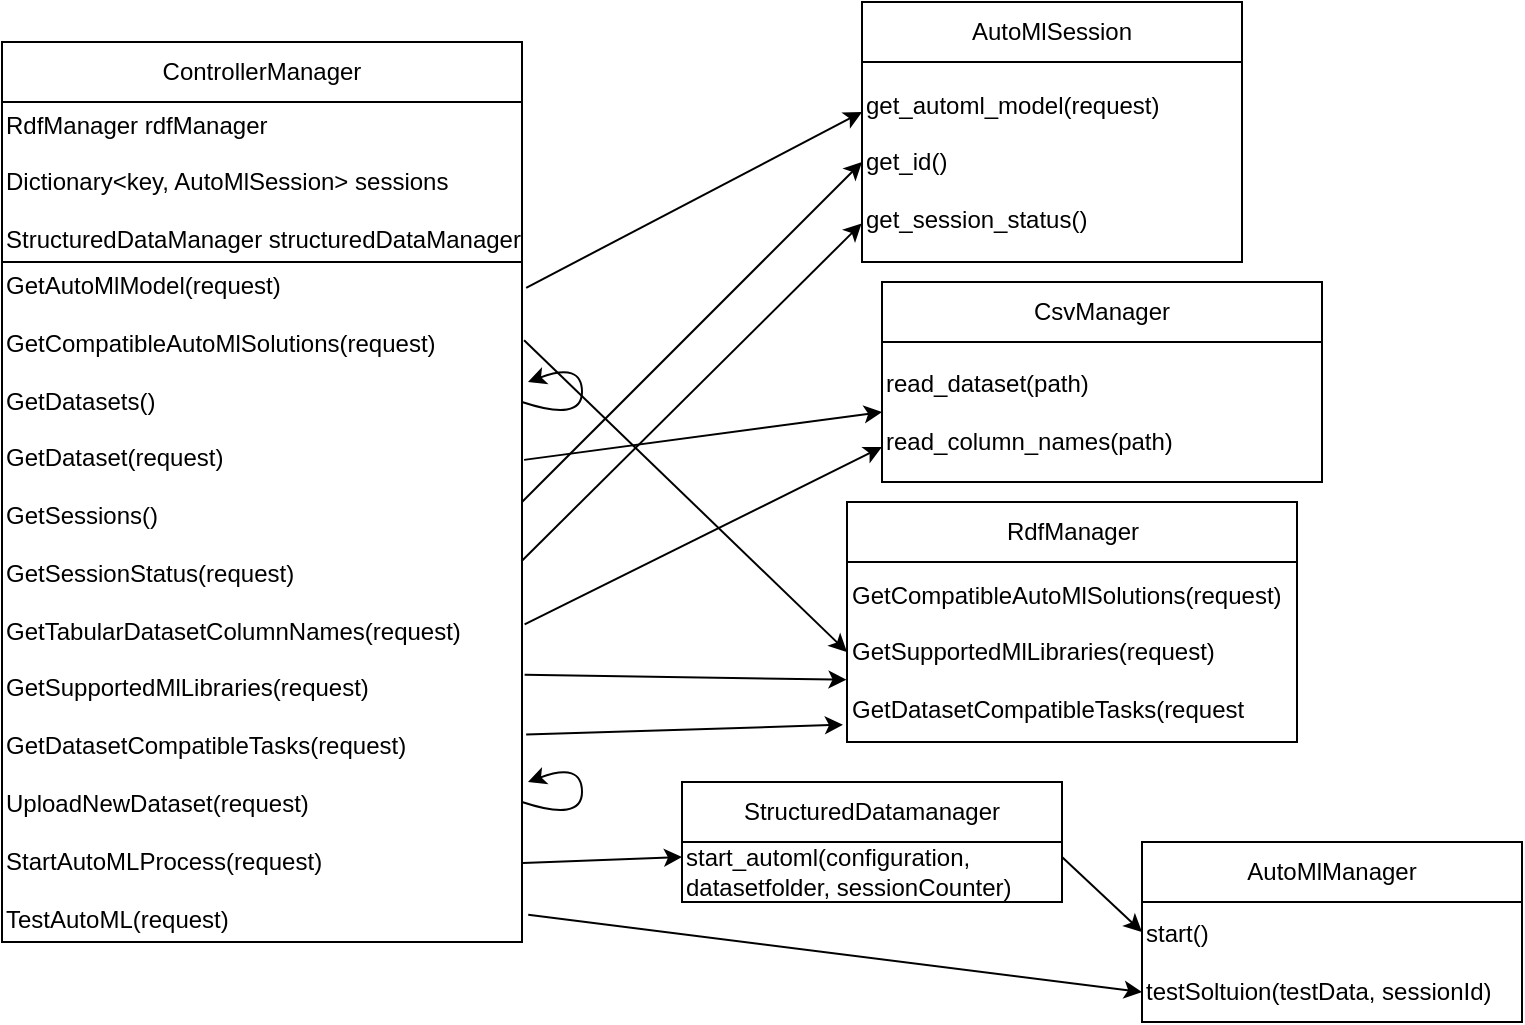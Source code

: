 <mxfile version="16.5.1" type="device"><diagram id="wWFQX_bNkbrxkvPe1HKw" name="Page-1"><mxGraphModel dx="1496" dy="1124" grid="1" gridSize="10" guides="1" tooltips="1" connect="1" arrows="1" fold="1" page="1" pageScale="1" pageWidth="850" pageHeight="1100" background="#FFFFFF" math="0" shadow="0"><root><mxCell id="0"/><mxCell id="1" parent="0"/><mxCell id="NFQD_9oex5ty5meRidUN-1" value="ControllerManager" style="rounded=0;whiteSpace=wrap;html=1;" parent="1" vertex="1"><mxGeometry x="30" y="150" width="260" height="30" as="geometry"/></mxCell><mxCell id="NFQD_9oex5ty5meRidUN-2" value="&lt;div align=&quot;left&quot;&gt;GetAutoMlModel(request)&lt;/div&gt;&lt;div align=&quot;left&quot;&gt;&lt;br&gt;&lt;/div&gt;&lt;div align=&quot;left&quot;&gt;GetCompatibleAutoMlSolutions(request)&lt;/div&gt;&lt;div align=&quot;left&quot;&gt;&lt;br&gt;&lt;/div&gt;&lt;div align=&quot;left&quot;&gt;GetDatasets()&lt;/div&gt;&lt;div align=&quot;left&quot;&gt;&lt;br&gt;&lt;/div&gt;&lt;div align=&quot;left&quot;&gt;GetDataset(request)&lt;/div&gt;&lt;div align=&quot;left&quot;&gt;&lt;br&gt;&lt;/div&gt;&lt;div align=&quot;left&quot;&gt;GetSessions()&lt;/div&gt;&lt;div align=&quot;left&quot;&gt;&lt;br&gt;&lt;/div&gt;&lt;div align=&quot;left&quot;&gt;GetSessionStatus(request)&lt;/div&gt;&lt;div align=&quot;left&quot;&gt;&lt;br&gt;&lt;/div&gt;&lt;div align=&quot;left&quot;&gt;GetTabularDatasetColumnNames(request)&lt;/div&gt;&lt;div align=&quot;left&quot;&gt;&lt;br&gt;&lt;/div&gt;&lt;div align=&quot;left&quot;&gt;GetSupportedMlLibraries(request)&lt;/div&gt;&lt;div align=&quot;left&quot;&gt;&lt;br&gt;&lt;/div&gt;&lt;div align=&quot;left&quot;&gt;GetDatasetCompatibleTasks(request)&lt;/div&gt;&lt;div align=&quot;left&quot;&gt;&lt;br&gt;&lt;/div&gt;&lt;div align=&quot;left&quot;&gt;UploadNewDataset(request)&lt;/div&gt;&lt;div align=&quot;left&quot;&gt;&lt;br&gt;&lt;/div&gt;&lt;div align=&quot;left&quot;&gt;StartAutoMLProcess(request)&lt;/div&gt;&lt;div align=&quot;left&quot;&gt;&lt;br&gt;&lt;/div&gt;&lt;div align=&quot;left&quot;&gt;TestAutoML(request)&lt;/div&gt;" style="rounded=0;whiteSpace=wrap;html=1;align=left;" parent="1" vertex="1"><mxGeometry x="30" y="260" width="260" height="340" as="geometry"/></mxCell><mxCell id="NFQD_9oex5ty5meRidUN-3" value="CsvManager" style="rounded=0;whiteSpace=wrap;html=1;" parent="1" vertex="1"><mxGeometry x="470" y="270" width="220" height="30" as="geometry"/></mxCell><mxCell id="NFQD_9oex5ty5meRidUN-4" value="&lt;div&gt;read_dataset(path)&lt;/div&gt;&lt;div&gt;&lt;br&gt;&lt;/div&gt;&lt;div&gt;read_column_names(path)&lt;br&gt;&lt;/div&gt;" style="rounded=0;whiteSpace=wrap;html=1;align=left;" parent="1" vertex="1"><mxGeometry x="470" y="300" width="220" height="70" as="geometry"/></mxCell><mxCell id="NFQD_9oex5ty5meRidUN-5" value="RdfManager" style="rounded=0;whiteSpace=wrap;html=1;" parent="1" vertex="1"><mxGeometry x="452.5" y="380" width="225" height="30" as="geometry"/></mxCell><mxCell id="NFQD_9oex5ty5meRidUN-6" value="&lt;div&gt;GetCompatibleAutoMlSolutions(request)&lt;/div&gt;&lt;div&gt;&lt;br&gt;&lt;/div&gt;&lt;div&gt;GetSupportedMlLibraries(request)&lt;/div&gt;&lt;div&gt;&lt;br&gt;&lt;/div&gt;&lt;div&gt;GetDatasetCompatibleTasks(request&lt;br&gt;&lt;/div&gt;" style="rounded=0;whiteSpace=wrap;html=1;align=left;" parent="1" vertex="1"><mxGeometry x="452.5" y="410" width="225" height="90" as="geometry"/></mxCell><mxCell id="NFQD_9oex5ty5meRidUN-7" value="StructuredDatamanager" style="rounded=0;whiteSpace=wrap;html=1;" parent="1" vertex="1"><mxGeometry x="370" y="520" width="190" height="30" as="geometry"/></mxCell><mxCell id="NFQD_9oex5ty5meRidUN-8" value="start_automl(configuration,&amp;nbsp;&amp;nbsp;&amp;nbsp; datasetfolder, sessionCounter)" style="rounded=0;whiteSpace=wrap;html=1;align=left;" parent="1" vertex="1"><mxGeometry x="370" y="550" width="190" height="30" as="geometry"/></mxCell><mxCell id="NFQD_9oex5ty5meRidUN-9" value="AutoMlManager" style="rounded=0;whiteSpace=wrap;html=1;" parent="1" vertex="1"><mxGeometry x="600" y="550" width="190" height="30" as="geometry"/></mxCell><mxCell id="NFQD_9oex5ty5meRidUN-10" value="&lt;div&gt;start()&lt;/div&gt;&lt;div&gt;&lt;br&gt;&lt;/div&gt;&lt;div&gt;testSoltuion(testData, sessionId)&lt;br&gt;&lt;/div&gt;" style="rounded=0;whiteSpace=wrap;html=1;align=left;" parent="1" vertex="1"><mxGeometry x="600" y="580" width="190" height="60" as="geometry"/></mxCell><mxCell id="NFQD_9oex5ty5meRidUN-11" value="AutoMlSession" style="rounded=0;whiteSpace=wrap;html=1;" parent="1" vertex="1"><mxGeometry x="460" y="130" width="190" height="30" as="geometry"/></mxCell><mxCell id="NFQD_9oex5ty5meRidUN-12" value="&lt;div&gt;get_automl_model(request)&lt;/div&gt;&lt;div&gt;&lt;br&gt;&lt;/div&gt;&lt;div&gt;get_id()&lt;/div&gt;&lt;div&gt;&lt;br&gt;&lt;/div&gt;&lt;div&gt;get_session_status()&lt;/div&gt;" style="rounded=0;whiteSpace=wrap;html=1;align=left;" parent="1" vertex="1"><mxGeometry x="460" y="160" width="190" height="100" as="geometry"/></mxCell><mxCell id="NFQD_9oex5ty5meRidUN-13" value="&lt;div align=&quot;left&quot;&gt;RdfManager rdfManager&lt;/div&gt;&lt;div align=&quot;left&quot;&gt;&lt;br&gt;&lt;/div&gt;&lt;div align=&quot;left&quot;&gt;Dictionary&amp;lt;key, AutoMlSession&amp;gt; sessions&lt;/div&gt;&lt;div align=&quot;left&quot;&gt;&lt;br&gt;&lt;/div&gt;&lt;div align=&quot;left&quot;&gt;StructuredDataManager structuredDataManager&lt;br&gt;&lt;/div&gt;" style="rounded=0;whiteSpace=wrap;html=1;align=left;" parent="1" vertex="1"><mxGeometry x="30" y="180" width="260" height="80" as="geometry"/></mxCell><mxCell id="NFQD_9oex5ty5meRidUN-14" value="" style="endArrow=classic;html=1;rounded=0;exitX=1.008;exitY=0.038;exitDx=0;exitDy=0;exitPerimeter=0;entryX=0;entryY=0.25;entryDx=0;entryDy=0;" parent="1" source="NFQD_9oex5ty5meRidUN-2" target="NFQD_9oex5ty5meRidUN-12" edge="1"><mxGeometry width="50" height="50" relative="1" as="geometry"><mxPoint x="400" y="600" as="sourcePoint"/><mxPoint x="450" y="550" as="targetPoint"/></mxGeometry></mxCell><mxCell id="NFQD_9oex5ty5meRidUN-16" value="" style="endArrow=classic;html=1;rounded=0;exitX=1.004;exitY=0.115;exitDx=0;exitDy=0;exitPerimeter=0;entryX=0;entryY=0.5;entryDx=0;entryDy=0;" parent="1" source="NFQD_9oex5ty5meRidUN-2" target="NFQD_9oex5ty5meRidUN-6" edge="1"><mxGeometry width="50" height="50" relative="1" as="geometry"><mxPoint x="340.0" y="377.92" as="sourcePoint"/><mxPoint x="457.92" y="250" as="targetPoint"/></mxGeometry></mxCell><mxCell id="NFQD_9oex5ty5meRidUN-18" style="edgeStyle=orthogonalEdgeStyle;rounded=0;orthogonalLoop=1;jettySize=auto;html=1;exitX=0.5;exitY=1;exitDx=0;exitDy=0;" parent="1" source="NFQD_9oex5ty5meRidUN-4" target="NFQD_9oex5ty5meRidUN-4" edge="1"><mxGeometry relative="1" as="geometry"/></mxCell><mxCell id="NFQD_9oex5ty5meRidUN-19" value="" style="endArrow=classic;html=1;rounded=0;exitX=1.004;exitY=0.291;exitDx=0;exitDy=0;exitPerimeter=0;entryX=0;entryY=0.5;entryDx=0;entryDy=0;" parent="1" source="NFQD_9oex5ty5meRidUN-2" target="NFQD_9oex5ty5meRidUN-4" edge="1"><mxGeometry width="50" height="50" relative="1" as="geometry"><mxPoint x="340.0" y="504.1" as="sourcePoint"/><mxPoint x="473.96" y="440" as="targetPoint"/></mxGeometry></mxCell><mxCell id="NFQD_9oex5ty5meRidUN-22" value="" style="endArrow=classic;html=1;rounded=0;exitX=1.008;exitY=0.038;exitDx=0;exitDy=0;exitPerimeter=0;entryX=0;entryY=0.5;entryDx=0;entryDy=0;" parent="1" target="NFQD_9oex5ty5meRidUN-12" edge="1"><mxGeometry width="50" height="50" relative="1" as="geometry"><mxPoint x="290.0" y="380.0" as="sourcePoint"/><mxPoint x="453" y="380" as="targetPoint"/></mxGeometry></mxCell><mxCell id="NFQD_9oex5ty5meRidUN-23" value="" style="endArrow=classic;html=1;rounded=0;exitX=0.999;exitY=0.44;exitDx=0;exitDy=0;exitPerimeter=0;entryX=-0.001;entryY=0.807;entryDx=0;entryDy=0;entryPerimeter=0;" parent="1" source="NFQD_9oex5ty5meRidUN-2" target="NFQD_9oex5ty5meRidUN-12" edge="1"><mxGeometry width="50" height="50" relative="1" as="geometry"><mxPoint x="292" y="410" as="sourcePoint"/><mxPoint x="430" y="410" as="targetPoint"/></mxGeometry></mxCell><mxCell id="NFQD_9oex5ty5meRidUN-24" value="" style="endArrow=classic;html=1;rounded=0;exitX=1.005;exitY=0.533;exitDx=0;exitDy=0;exitPerimeter=0;entryX=0;entryY=0.75;entryDx=0;entryDy=0;" parent="1" source="NFQD_9oex5ty5meRidUN-2" target="NFQD_9oex5ty5meRidUN-4" edge="1"><mxGeometry width="50" height="50" relative="1" as="geometry"><mxPoint x="310.0" y="454.1" as="sourcePoint"/><mxPoint x="436.46" y="290" as="targetPoint"/></mxGeometry></mxCell><mxCell id="NFQD_9oex5ty5meRidUN-25" value="" style="endArrow=classic;html=1;rounded=0;exitX=1.005;exitY=0.607;exitDx=0;exitDy=0;exitPerimeter=0;entryX=-0.001;entryY=0.654;entryDx=0;entryDy=0;entryPerimeter=0;" parent="1" source="NFQD_9oex5ty5meRidUN-2" target="NFQD_9oex5ty5meRidUN-6" edge="1"><mxGeometry width="50" height="50" relative="1" as="geometry"><mxPoint x="361.0" y="514.36" as="sourcePoint"/><mxPoint x="489.7" y="345.64" as="targetPoint"/></mxGeometry></mxCell><mxCell id="NFQD_9oex5ty5meRidUN-26" value="" style="endArrow=classic;html=1;rounded=0;exitX=1.008;exitY=0.695;exitDx=0;exitDy=0;exitPerimeter=0;entryX=-0.009;entryY=0.904;entryDx=0;entryDy=0;entryPerimeter=0;" parent="1" source="NFQD_9oex5ty5meRidUN-2" target="NFQD_9oex5ty5meRidUN-6" edge="1"><mxGeometry width="50" height="50" relative="1" as="geometry"><mxPoint x="311.3" y="461.22" as="sourcePoint"/><mxPoint x="440" y="292.5" as="targetPoint"/></mxGeometry></mxCell><mxCell id="NFQD_9oex5ty5meRidUN-27" value="" style="curved=1;endArrow=classic;html=1;rounded=0;" parent="1" edge="1"><mxGeometry width="50" height="50" relative="1" as="geometry"><mxPoint x="290" y="330" as="sourcePoint"/><mxPoint x="293" y="320" as="targetPoint"/><Array as="points"><mxPoint x="320" y="340"/><mxPoint x="320" y="310"/></Array></mxGeometry></mxCell><mxCell id="NFQD_9oex5ty5meRidUN-28" value="" style="curved=1;endArrow=classic;html=1;rounded=0;" parent="1" edge="1"><mxGeometry width="50" height="50" relative="1" as="geometry"><mxPoint x="290" y="530" as="sourcePoint"/><mxPoint x="293" y="520" as="targetPoint"/><Array as="points"><mxPoint x="320" y="540"/><mxPoint x="320" y="510"/></Array></mxGeometry></mxCell><mxCell id="NFQD_9oex5ty5meRidUN-30" value="" style="endArrow=classic;html=1;rounded=0;exitX=1.002;exitY=0.884;exitDx=0;exitDy=0;exitPerimeter=0;entryX=0;entryY=0.25;entryDx=0;entryDy=0;" parent="1" source="NFQD_9oex5ty5meRidUN-2" target="NFQD_9oex5ty5meRidUN-8" edge="1"><mxGeometry width="50" height="50" relative="1" as="geometry"><mxPoint x="342.0" y="640.0" as="sourcePoint"/><mxPoint x="507.07" y="641.1" as="targetPoint"/></mxGeometry></mxCell><mxCell id="NFQD_9oex5ty5meRidUN-32" value="" style="endArrow=classic;html=1;rounded=0;exitX=1;exitY=0.25;exitDx=0;exitDy=0;entryX=0;entryY=0.25;entryDx=0;entryDy=0;" parent="1" source="NFQD_9oex5ty5meRidUN-8" target="NFQD_9oex5ty5meRidUN-10" edge="1"><mxGeometry width="50" height="50" relative="1" as="geometry"><mxPoint x="460" y="663.06" as="sourcePoint"/><mxPoint x="539.48" y="660" as="targetPoint"/></mxGeometry></mxCell><mxCell id="NFQD_9oex5ty5meRidUN-33" value="" style="endArrow=classic;html=1;rounded=0;exitX=1.012;exitY=0.96;exitDx=0;exitDy=0;exitPerimeter=0;entryX=0;entryY=0.75;entryDx=0;entryDy=0;" parent="1" source="NFQD_9oex5ty5meRidUN-2" target="NFQD_9oex5ty5meRidUN-10" edge="1"><mxGeometry width="50" height="50" relative="1" as="geometry"><mxPoint x="310.52" y="580.56" as="sourcePoint"/><mxPoint x="390" y="577.5" as="targetPoint"/></mxGeometry></mxCell></root></mxGraphModel></diagram></mxfile>